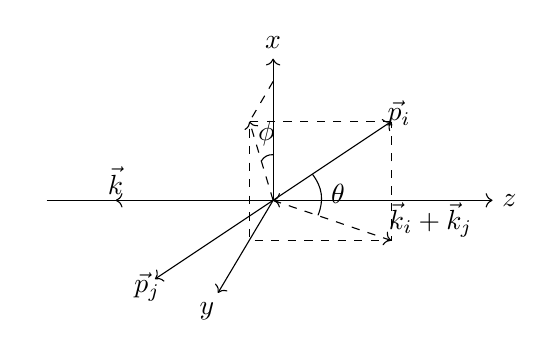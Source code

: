 % Axis nodes
\node at (-3, 0) (z0) {};
\node at (3, 0) (z1) {$z$};
\node at (0, 2) (x1) {$x$};
\node at (-0.84,-1.41) (y1) {$y$};
% Origin and momenta nodes
\node at (0, 0) (O) {};
\node at (-2, 0) (k) {};
\node at (-2, 0.25) (k_lbl) {$\vec{k}$};
\node at (2, 0) (kij) {};
\node at (2, -0.25) (kij_lbl) {$\vec{k}_i + \vec{k}_j$};
\node at (1.5, 1) (pi) {};
\node at (1.6, 1.1) (pi_lbl) {$\vec{p}_i$};
\node at (-1.5, -1) (pj) {};
\node at (-1.6, -1.1) (pj_lbl) {$\vec{p}_j$};
% Helping nodes in drawing angular definitions
\node at (-0.3, 1) (a) {};
\node at (-0.3, -0.51) (b) {};
\node at (0, 1.51) (e) {};
\node at (1.5, -0.51) (c) {};
\node at (0, 0.58) (phi0) {};
\node at (-0.15, 0.5) (phi1) {};
\node at (0.57, -0.19) (theta0) {};
\node at (0.5, 0.33) (theta1) {};
% Draw axes
\draw [->] (z0) -- (z1);
\draw [->] (O.center) -- (x1);
\draw [->] (O.center) -- (y1);
% Draw momentum arrows
\draw [->] (kij) -- (O.center);
\draw [->] (O.center) -- (k.center);
\draw [->] (O.center) -- (pi.center);
\draw [->] (O.center) -- (pj.center);
% Draw angular definitions
\draw [dashed] (pi.center) -- (a.center) -- (b.center) -- (c.center) -- (pi.center);
\draw [dashed] (e.center) -- (a.center);
\draw [->, dashed] (O.center) -- (a.center);
\draw [->, dashed] (O.center) -- (c.center);
\draw [bend right] (phi0.center) edge node [above, midway] {$\phi$} (phi1.center);
\draw [bend right] (theta0.center) edge node [right, midway] {$\theta$} (theta1.center);
% \draw [dashed] (k.center) -- (d.center) -- (e.center);
% \draw [dashed] (O.center) -- (d.center);
% \draw [bend right] (a.center) edge node [right, midway] {$\theta^\ast$} (c.center);
% \draw [bend right] (c.center) edge node [right, midway] {$\phi^\ast$} (b.center);
